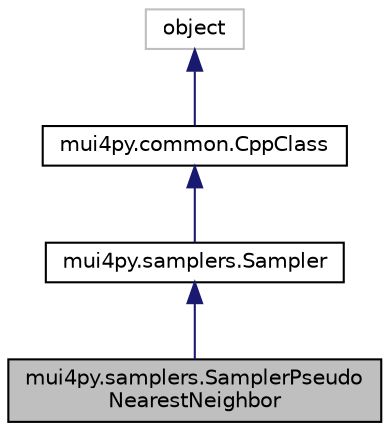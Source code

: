 digraph "mui4py.samplers.SamplerPseudoNearestNeighbor"
{
 // LATEX_PDF_SIZE
  edge [fontname="Helvetica",fontsize="10",labelfontname="Helvetica",labelfontsize="10"];
  node [fontname="Helvetica",fontsize="10",shape=record];
  Node1 [label="mui4py.samplers.SamplerPseudo\lNearestNeighbor",height=0.2,width=0.4,color="black", fillcolor="grey75", style="filled", fontcolor="black",tooltip=" "];
  Node2 -> Node1 [dir="back",color="midnightblue",fontsize="10",style="solid",fontname="Helvetica"];
  Node2 [label="mui4py.samplers.Sampler",height=0.2,width=0.4,color="black", fillcolor="white", style="filled",URL="$classmui4py_1_1samplers_1_1_sampler.html",tooltip=" "];
  Node3 -> Node2 [dir="back",color="midnightblue",fontsize="10",style="solid",fontname="Helvetica"];
  Node3 [label="mui4py.common.CppClass",height=0.2,width=0.4,color="black", fillcolor="white", style="filled",URL="$classmui4py_1_1common_1_1_cpp_class.html",tooltip=" "];
  Node4 -> Node3 [dir="back",color="midnightblue",fontsize="10",style="solid",fontname="Helvetica"];
  Node4 [label="object",height=0.2,width=0.4,color="grey75", fillcolor="white", style="filled",tooltip=" "];
}
